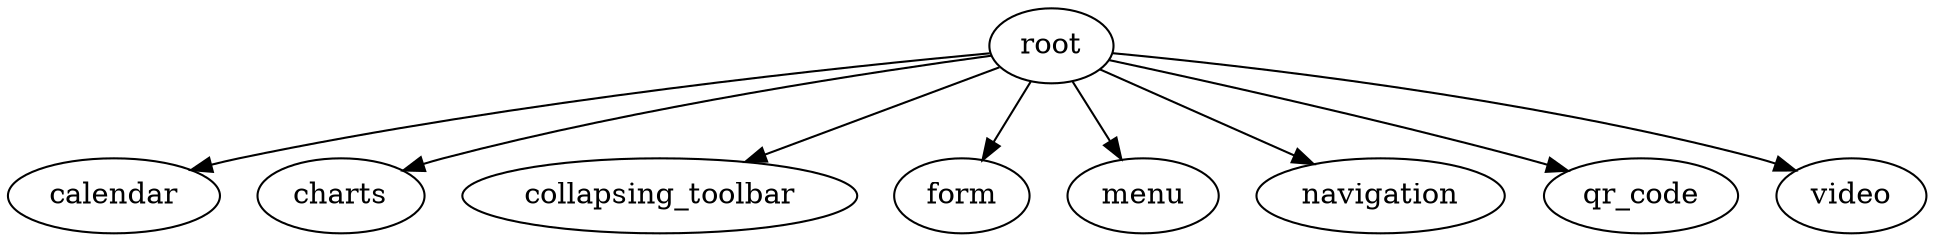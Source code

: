 digraph {
calendar
charts
collapsing_toolbar
form
menu
navigation
qr_code
root
video
root -> calendar
root -> charts
root -> collapsing_toolbar
root -> form
root -> menu
root -> navigation
root -> qr_code
root -> video
}
